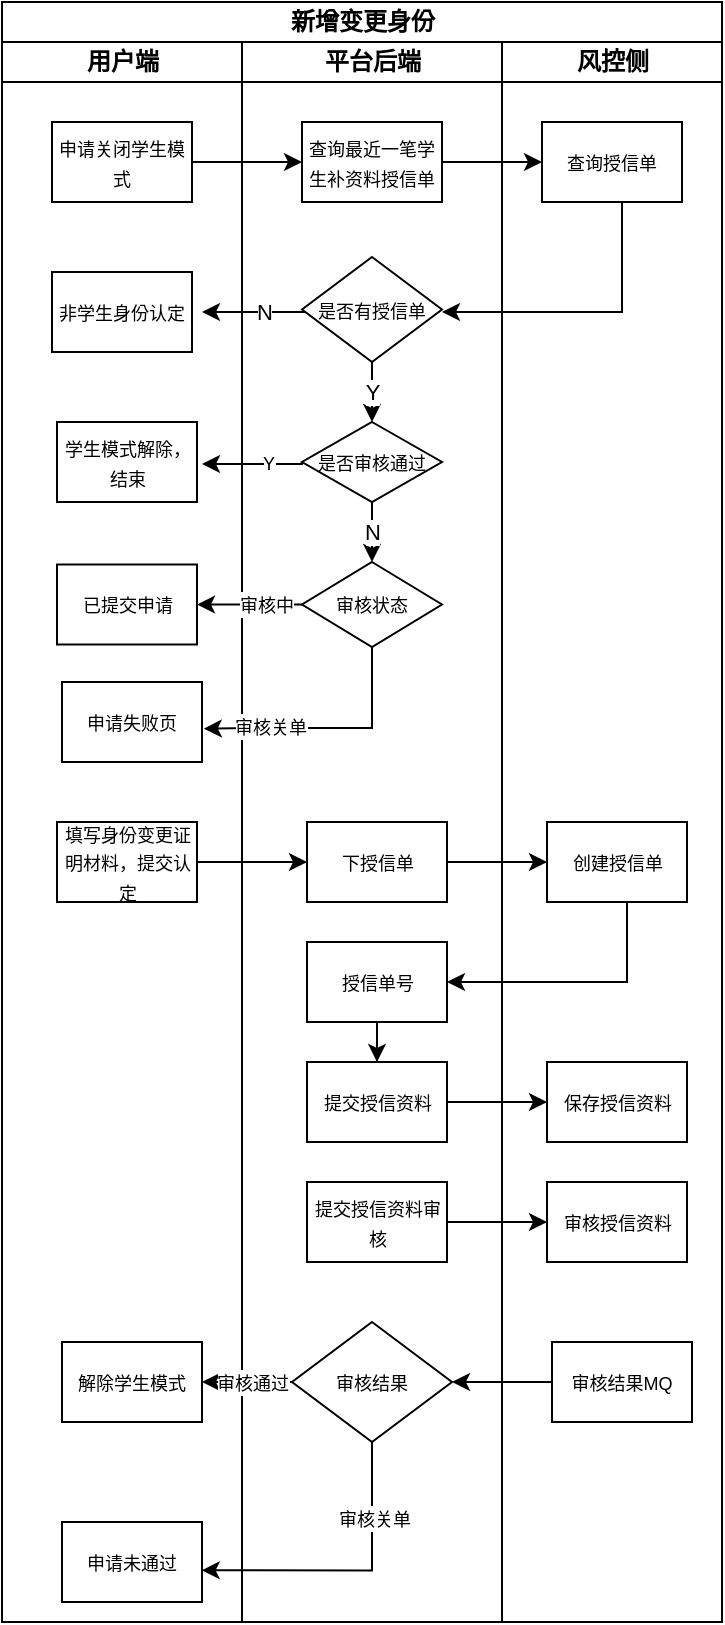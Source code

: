<mxfile version="14.1.2" type="github" pages="3">
  <diagram id="W_Dj9nNZkwWLm2G_5nTP" name="Page-1">
    <mxGraphModel dx="671" dy="360" grid="1" gridSize="10" guides="1" tooltips="1" connect="1" arrows="1" fold="1" page="1" pageScale="1" pageWidth="827" pageHeight="1169" math="0" shadow="0">
      <root>
        <mxCell id="0" />
        <mxCell id="1" parent="0" />
        <mxCell id="OQnmP0kCRPwSxv2MxFwa-1" value="新增变更身份" style="swimlane;html=1;childLayout=stackLayout;resizeParent=1;resizeParentMax=0;startSize=20;" vertex="1" parent="1">
          <mxGeometry x="240" y="110" width="360" height="810" as="geometry" />
        </mxCell>
        <mxCell id="OQnmP0kCRPwSxv2MxFwa-2" value="用户端" style="swimlane;html=1;startSize=20;" vertex="1" parent="OQnmP0kCRPwSxv2MxFwa-1">
          <mxGeometry y="20" width="120" height="790" as="geometry" />
        </mxCell>
        <mxCell id="OQnmP0kCRPwSxv2MxFwa-21" value="&lt;font style=&quot;font-size: 9px&quot;&gt;申请关闭学生模式&lt;/font&gt;" style="rounded=0;whiteSpace=wrap;html=1;" vertex="1" parent="OQnmP0kCRPwSxv2MxFwa-2">
          <mxGeometry x="25" y="40" width="70" height="40" as="geometry" />
        </mxCell>
        <mxCell id="OQnmP0kCRPwSxv2MxFwa-37" value="&lt;font style=&quot;font-size: 9px&quot;&gt;非学生身份认定&lt;/font&gt;" style="rounded=0;whiteSpace=wrap;html=1;" vertex="1" parent="OQnmP0kCRPwSxv2MxFwa-2">
          <mxGeometry x="25" y="115" width="70" height="40" as="geometry" />
        </mxCell>
        <mxCell id="OQnmP0kCRPwSxv2MxFwa-55" value="&lt;font style=&quot;font-size: 9px&quot;&gt;学生模式解除，结束&lt;/font&gt;" style="rounded=0;whiteSpace=wrap;html=1;" vertex="1" parent="OQnmP0kCRPwSxv2MxFwa-2">
          <mxGeometry x="27.5" y="190" width="70" height="40" as="geometry" />
        </mxCell>
        <mxCell id="2rFej8CpF_o4g2xXlgOk-32" value="&lt;font style=&quot;font-size: 9px&quot;&gt;填写身份变更证明材料，提交认定&lt;/font&gt;" style="rounded=0;whiteSpace=wrap;html=1;" vertex="1" parent="OQnmP0kCRPwSxv2MxFwa-2">
          <mxGeometry x="27.5" y="390" width="70" height="40" as="geometry" />
        </mxCell>
        <mxCell id="2rFej8CpF_o4g2xXlgOk-56" value="&lt;font style=&quot;font-size: 9px&quot;&gt;解除学生模式&lt;/font&gt;" style="rounded=0;whiteSpace=wrap;html=1;" vertex="1" parent="OQnmP0kCRPwSxv2MxFwa-2">
          <mxGeometry x="30" y="650" width="70" height="40" as="geometry" />
        </mxCell>
        <mxCell id="2rFej8CpF_o4g2xXlgOk-61" value="&lt;font style=&quot;font-size: 9px&quot;&gt;申请未通过&lt;/font&gt;" style="rounded=0;whiteSpace=wrap;html=1;" vertex="1" parent="OQnmP0kCRPwSxv2MxFwa-2">
          <mxGeometry x="30" y="740" width="70" height="40" as="geometry" />
        </mxCell>
        <mxCell id="QZ30OIEPRWM7B51yw_Vl-16" value="&lt;font style=&quot;font-size: 9px&quot;&gt;已提交申请&lt;/font&gt;" style="rounded=0;whiteSpace=wrap;html=1;" vertex="1" parent="OQnmP0kCRPwSxv2MxFwa-2">
          <mxGeometry x="27.5" y="261.25" width="70" height="40" as="geometry" />
        </mxCell>
        <mxCell id="QZ30OIEPRWM7B51yw_Vl-21" value="&lt;font style=&quot;font-size: 9px&quot;&gt;申请失败页&lt;/font&gt;" style="rounded=0;whiteSpace=wrap;html=1;" vertex="1" parent="OQnmP0kCRPwSxv2MxFwa-2">
          <mxGeometry x="30" y="320" width="70" height="40" as="geometry" />
        </mxCell>
        <mxCell id="2rFej8CpF_o4g2xXlgOk-45" style="edgeStyle=orthogonalEdgeStyle;rounded=0;orthogonalLoop=1;jettySize=auto;html=1;exitX=1;exitY=0.5;exitDx=0;exitDy=0;entryX=0;entryY=0.5;entryDx=0;entryDy=0;" edge="1" parent="OQnmP0kCRPwSxv2MxFwa-1" source="2rFej8CpF_o4g2xXlgOk-42" target="2rFej8CpF_o4g2xXlgOk-44">
          <mxGeometry relative="1" as="geometry" />
        </mxCell>
        <mxCell id="2rFej8CpF_o4g2xXlgOk-41" style="edgeStyle=orthogonalEdgeStyle;rounded=0;orthogonalLoop=1;jettySize=auto;html=1;entryX=1;entryY=0.5;entryDx=0;entryDy=0;" edge="1" parent="OQnmP0kCRPwSxv2MxFwa-1" source="2rFej8CpF_o4g2xXlgOk-35" target="2rFej8CpF_o4g2xXlgOk-39">
          <mxGeometry relative="1" as="geometry">
            <Array as="points">
              <mxPoint x="312.5" y="490" />
            </Array>
          </mxGeometry>
        </mxCell>
        <mxCell id="2rFej8CpF_o4g2xXlgOk-36" style="edgeStyle=orthogonalEdgeStyle;rounded=0;orthogonalLoop=1;jettySize=auto;html=1;entryX=0;entryY=0.5;entryDx=0;entryDy=0;" edge="1" parent="OQnmP0kCRPwSxv2MxFwa-1" source="2rFej8CpF_o4g2xXlgOk-33" target="2rFej8CpF_o4g2xXlgOk-35">
          <mxGeometry relative="1" as="geometry" />
        </mxCell>
        <mxCell id="2rFej8CpF_o4g2xXlgOk-34" style="edgeStyle=orthogonalEdgeStyle;rounded=0;orthogonalLoop=1;jettySize=auto;html=1;entryX=0;entryY=0.5;entryDx=0;entryDy=0;" edge="1" parent="OQnmP0kCRPwSxv2MxFwa-1" source="2rFej8CpF_o4g2xXlgOk-32" target="2rFej8CpF_o4g2xXlgOk-33">
          <mxGeometry relative="1" as="geometry" />
        </mxCell>
        <mxCell id="OQnmP0kCRPwSxv2MxFwa-3" value="平台后端" style="swimlane;html=1;startSize=20;" vertex="1" parent="OQnmP0kCRPwSxv2MxFwa-1">
          <mxGeometry x="120" y="20" width="130" height="790" as="geometry" />
        </mxCell>
        <mxCell id="OQnmP0kCRPwSxv2MxFwa-44" value="&lt;font style=&quot;font-size: 9px&quot;&gt;查询最近一笔学生补资料授信单&lt;/font&gt;" style="rounded=0;whiteSpace=wrap;html=1;" vertex="1" parent="OQnmP0kCRPwSxv2MxFwa-3">
          <mxGeometry x="30" y="40" width="70" height="40" as="geometry" />
        </mxCell>
        <mxCell id="2rFej8CpF_o4g2xXlgOk-23" value="&lt;font style=&quot;font-size: 9px&quot;&gt;是否有授信单&lt;/font&gt;" style="rhombus;whiteSpace=wrap;html=1;strokeWidth=1;" vertex="1" parent="OQnmP0kCRPwSxv2MxFwa-3">
          <mxGeometry x="30" y="107.5" width="70" height="52.5" as="geometry" />
        </mxCell>
        <mxCell id="2rFej8CpF_o4g2xXlgOk-33" value="&lt;font style=&quot;font-size: 9px&quot;&gt;下授信单&lt;/font&gt;" style="rounded=0;whiteSpace=wrap;html=1;" vertex="1" parent="OQnmP0kCRPwSxv2MxFwa-3">
          <mxGeometry x="32.5" y="390" width="70" height="40" as="geometry" />
        </mxCell>
        <mxCell id="2rFej8CpF_o4g2xXlgOk-43" style="edgeStyle=orthogonalEdgeStyle;rounded=0;orthogonalLoop=1;jettySize=auto;html=1;entryX=0.5;entryY=0;entryDx=0;entryDy=0;" edge="1" parent="OQnmP0kCRPwSxv2MxFwa-3" source="2rFej8CpF_o4g2xXlgOk-39" target="2rFej8CpF_o4g2xXlgOk-42">
          <mxGeometry relative="1" as="geometry" />
        </mxCell>
        <mxCell id="2rFej8CpF_o4g2xXlgOk-39" value="&lt;font style=&quot;font-size: 9px&quot;&gt;授信单号&lt;/font&gt;" style="rounded=0;whiteSpace=wrap;html=1;" vertex="1" parent="OQnmP0kCRPwSxv2MxFwa-3">
          <mxGeometry x="32.5" y="450" width="70" height="40" as="geometry" />
        </mxCell>
        <mxCell id="2rFej8CpF_o4g2xXlgOk-42" value="&lt;font style=&quot;font-size: 9px&quot;&gt;提交授信资料&lt;/font&gt;" style="rounded=0;whiteSpace=wrap;html=1;" vertex="1" parent="OQnmP0kCRPwSxv2MxFwa-3">
          <mxGeometry x="32.5" y="510" width="70" height="40" as="geometry" />
        </mxCell>
        <mxCell id="2rFej8CpF_o4g2xXlgOk-54" value="&lt;font style=&quot;font-size: 9px&quot;&gt;审核结果&lt;/font&gt;" style="rhombus;whiteSpace=wrap;html=1;strokeWidth=1;" vertex="1" parent="OQnmP0kCRPwSxv2MxFwa-3">
          <mxGeometry x="25" y="640" width="80" height="60" as="geometry" />
        </mxCell>
        <mxCell id="8J0Oe0fYPo_bHnJAty6v-1" value="&lt;font style=&quot;font-size: 9px&quot;&gt;提交授信资料审核&lt;/font&gt;" style="rounded=0;whiteSpace=wrap;html=1;" vertex="1" parent="OQnmP0kCRPwSxv2MxFwa-3">
          <mxGeometry x="32.5" y="570" width="70" height="40" as="geometry" />
        </mxCell>
        <mxCell id="QZ30OIEPRWM7B51yw_Vl-15" value="N" style="edgeStyle=orthogonalEdgeStyle;rounded=0;orthogonalLoop=1;jettySize=auto;html=1;entryX=0.5;entryY=0;entryDx=0;entryDy=0;" edge="1" parent="OQnmP0kCRPwSxv2MxFwa-3" source="QZ30OIEPRWM7B51yw_Vl-5" target="QZ30OIEPRWM7B51yw_Vl-14">
          <mxGeometry relative="1" as="geometry" />
        </mxCell>
        <mxCell id="QZ30OIEPRWM7B51yw_Vl-5" value="&lt;font style=&quot;font-size: 9px&quot;&gt;是否审核通过&lt;/font&gt;" style="rhombus;whiteSpace=wrap;html=1;strokeWidth=1;" vertex="1" parent="OQnmP0kCRPwSxv2MxFwa-3">
          <mxGeometry x="30" y="190" width="70" height="40" as="geometry" />
        </mxCell>
        <mxCell id="QZ30OIEPRWM7B51yw_Vl-6" value="Y" style="edgeStyle=orthogonalEdgeStyle;rounded=0;orthogonalLoop=1;jettySize=auto;html=1;exitX=0.5;exitY=1;exitDx=0;exitDy=0;entryX=0.5;entryY=0;entryDx=0;entryDy=0;" edge="1" parent="OQnmP0kCRPwSxv2MxFwa-3" source="2rFej8CpF_o4g2xXlgOk-23" target="QZ30OIEPRWM7B51yw_Vl-5">
          <mxGeometry relative="1" as="geometry">
            <mxPoint x="65.19" y="180" as="targetPoint" />
          </mxGeometry>
        </mxCell>
        <mxCell id="QZ30OIEPRWM7B51yw_Vl-14" value="&lt;font style=&quot;font-size: 9px&quot;&gt;审核状态&lt;/font&gt;" style="rhombus;whiteSpace=wrap;html=1;strokeWidth=1;" vertex="1" parent="OQnmP0kCRPwSxv2MxFwa-3">
          <mxGeometry x="30" y="260" width="70" height="42.5" as="geometry" />
        </mxCell>
        <mxCell id="2rFej8CpF_o4g2xXlgOk-62" style="edgeStyle=orthogonalEdgeStyle;rounded=0;orthogonalLoop=1;jettySize=auto;html=1;exitX=0.5;exitY=1;exitDx=0;exitDy=0;entryX=0.998;entryY=0.604;entryDx=0;entryDy=0;entryPerimeter=0;" edge="1" parent="OQnmP0kCRPwSxv2MxFwa-1" source="2rFej8CpF_o4g2xXlgOk-54" target="2rFej8CpF_o4g2xXlgOk-61">
          <mxGeometry relative="1" as="geometry" />
        </mxCell>
        <mxCell id="2rFej8CpF_o4g2xXlgOk-63" value="&lt;font style=&quot;font-size: 9px&quot;&gt;审核关单&lt;/font&gt;" style="edgeLabel;html=1;align=center;verticalAlign=middle;resizable=0;points=[];" vertex="1" connectable="0" parent="2rFej8CpF_o4g2xXlgOk-62">
          <mxGeometry x="-0.493" y="1" relative="1" as="geometry">
            <mxPoint as="offset" />
          </mxGeometry>
        </mxCell>
        <mxCell id="2rFej8CpF_o4g2xXlgOk-57" style="edgeStyle=orthogonalEdgeStyle;rounded=0;orthogonalLoop=1;jettySize=auto;html=1;exitX=0;exitY=0.5;exitDx=0;exitDy=0;entryX=1;entryY=0.5;entryDx=0;entryDy=0;" edge="1" parent="OQnmP0kCRPwSxv2MxFwa-1" source="2rFej8CpF_o4g2xXlgOk-54" target="2rFej8CpF_o4g2xXlgOk-56">
          <mxGeometry relative="1" as="geometry">
            <Array as="points">
              <mxPoint x="135" y="690" />
              <mxPoint x="135" y="690" />
            </Array>
          </mxGeometry>
        </mxCell>
        <mxCell id="2rFej8CpF_o4g2xXlgOk-67" value="&lt;font style=&quot;font-size: 9px&quot;&gt;审核通过&lt;/font&gt;" style="edgeLabel;html=1;align=center;verticalAlign=middle;resizable=0;points=[];" vertex="1" connectable="0" parent="2rFej8CpF_o4g2xXlgOk-57">
          <mxGeometry x="0.295" y="-1" relative="1" as="geometry">
            <mxPoint x="9.14" y="0.99" as="offset" />
          </mxGeometry>
        </mxCell>
        <mxCell id="2rFej8CpF_o4g2xXlgOk-55" style="edgeStyle=orthogonalEdgeStyle;rounded=0;orthogonalLoop=1;jettySize=auto;html=1;entryX=1;entryY=0.5;entryDx=0;entryDy=0;" edge="1" parent="OQnmP0kCRPwSxv2MxFwa-1" source="2rFej8CpF_o4g2xXlgOk-53" target="2rFej8CpF_o4g2xXlgOk-54">
          <mxGeometry relative="1" as="geometry" />
        </mxCell>
        <mxCell id="8J0Oe0fYPo_bHnJAty6v-2" style="edgeStyle=orthogonalEdgeStyle;rounded=0;orthogonalLoop=1;jettySize=auto;html=1;entryX=0;entryY=0.5;entryDx=0;entryDy=0;" edge="1" parent="OQnmP0kCRPwSxv2MxFwa-1" source="8J0Oe0fYPo_bHnJAty6v-1" target="yN8HBmnH3EgYkzzYFDji-1">
          <mxGeometry relative="1" as="geometry" />
        </mxCell>
        <mxCell id="OQnmP0kCRPwSxv2MxFwa-4" value="风控侧" style="swimlane;html=1;startSize=20;strokeWidth=1;" vertex="1" parent="OQnmP0kCRPwSxv2MxFwa-1">
          <mxGeometry x="250" y="20" width="110" height="790" as="geometry">
            <mxRectangle x="250" y="20" width="30" height="480" as="alternateBounds" />
          </mxGeometry>
        </mxCell>
        <mxCell id="2rFej8CpF_o4g2xXlgOk-18" value="&lt;font style=&quot;font-size: 9px&quot;&gt;查询授信单&lt;/font&gt;" style="rounded=0;whiteSpace=wrap;html=1;" vertex="1" parent="OQnmP0kCRPwSxv2MxFwa-4">
          <mxGeometry x="20" y="40" width="70" height="40" as="geometry" />
        </mxCell>
        <mxCell id="2rFej8CpF_o4g2xXlgOk-35" value="&lt;font style=&quot;font-size: 9px&quot;&gt;创建授信单&lt;/font&gt;" style="rounded=0;whiteSpace=wrap;html=1;" vertex="1" parent="OQnmP0kCRPwSxv2MxFwa-4">
          <mxGeometry x="22.5" y="390" width="70" height="40" as="geometry" />
        </mxCell>
        <mxCell id="2rFej8CpF_o4g2xXlgOk-44" value="&lt;font style=&quot;font-size: 9px&quot;&gt;保存授信资料&lt;/font&gt;" style="rounded=0;whiteSpace=wrap;html=1;" vertex="1" parent="OQnmP0kCRPwSxv2MxFwa-4">
          <mxGeometry x="22.5" y="510" width="70" height="40" as="geometry" />
        </mxCell>
        <mxCell id="2rFej8CpF_o4g2xXlgOk-53" value="&lt;font style=&quot;font-size: 9px&quot;&gt;审核结果MQ&lt;/font&gt;" style="rounded=0;whiteSpace=wrap;html=1;" vertex="1" parent="OQnmP0kCRPwSxv2MxFwa-4">
          <mxGeometry x="25" y="650" width="70" height="40" as="geometry" />
        </mxCell>
        <mxCell id="yN8HBmnH3EgYkzzYFDji-1" value="&lt;font style=&quot;font-size: 9px&quot;&gt;审核授信资料&lt;/font&gt;" style="rounded=0;whiteSpace=wrap;html=1;" vertex="1" parent="OQnmP0kCRPwSxv2MxFwa-4">
          <mxGeometry x="22.5" y="570" width="70" height="40" as="geometry" />
        </mxCell>
        <mxCell id="2rFej8CpF_o4g2xXlgOk-19" style="edgeStyle=orthogonalEdgeStyle;rounded=0;orthogonalLoop=1;jettySize=auto;html=1;entryX=0;entryY=0.5;entryDx=0;entryDy=0;" edge="1" parent="OQnmP0kCRPwSxv2MxFwa-1" source="OQnmP0kCRPwSxv2MxFwa-21" target="OQnmP0kCRPwSxv2MxFwa-44">
          <mxGeometry relative="1" as="geometry" />
        </mxCell>
        <mxCell id="2rFej8CpF_o4g2xXlgOk-20" style="edgeStyle=orthogonalEdgeStyle;rounded=0;orthogonalLoop=1;jettySize=auto;html=1;entryX=0;entryY=0.5;entryDx=0;entryDy=0;" edge="1" parent="OQnmP0kCRPwSxv2MxFwa-1" source="OQnmP0kCRPwSxv2MxFwa-44" target="2rFej8CpF_o4g2xXlgOk-18">
          <mxGeometry relative="1" as="geometry" />
        </mxCell>
        <mxCell id="2rFej8CpF_o4g2xXlgOk-22" style="edgeStyle=orthogonalEdgeStyle;rounded=0;orthogonalLoop=1;jettySize=auto;html=1;entryX=1;entryY=0.5;entryDx=0;entryDy=0;" edge="1" parent="OQnmP0kCRPwSxv2MxFwa-1" source="2rFej8CpF_o4g2xXlgOk-18">
          <mxGeometry relative="1" as="geometry">
            <mxPoint x="220" y="155" as="targetPoint" />
            <Array as="points">
              <mxPoint x="310" y="155" />
            </Array>
          </mxGeometry>
        </mxCell>
        <mxCell id="2rFej8CpF_o4g2xXlgOk-24" style="edgeStyle=orthogonalEdgeStyle;rounded=0;orthogonalLoop=1;jettySize=auto;html=1;" edge="1" parent="OQnmP0kCRPwSxv2MxFwa-1" source="2rFej8CpF_o4g2xXlgOk-23">
          <mxGeometry relative="1" as="geometry">
            <mxPoint x="100" y="155" as="targetPoint" />
            <Array as="points">
              <mxPoint x="140" y="155" />
              <mxPoint x="140" y="155" />
            </Array>
          </mxGeometry>
        </mxCell>
        <mxCell id="2rFej8CpF_o4g2xXlgOk-25" value="N" style="edgeLabel;html=1;align=center;verticalAlign=middle;resizable=0;points=[];" vertex="1" connectable="0" parent="2rFej8CpF_o4g2xXlgOk-24">
          <mxGeometry x="0.749" relative="1" as="geometry">
            <mxPoint x="24" as="offset" />
          </mxGeometry>
        </mxCell>
        <mxCell id="QZ30OIEPRWM7B51yw_Vl-7" style="edgeStyle=orthogonalEdgeStyle;rounded=0;orthogonalLoop=1;jettySize=auto;html=1;exitX=0;exitY=0.5;exitDx=0;exitDy=0;" edge="1" parent="OQnmP0kCRPwSxv2MxFwa-1" source="QZ30OIEPRWM7B51yw_Vl-5">
          <mxGeometry relative="1" as="geometry">
            <mxPoint x="100" y="231" as="targetPoint" />
            <Array as="points">
              <mxPoint x="100" y="231" />
            </Array>
          </mxGeometry>
        </mxCell>
        <mxCell id="QZ30OIEPRWM7B51yw_Vl-8" value="&lt;font style=&quot;font-size: 9px&quot;&gt;Y&lt;/font&gt;" style="edgeLabel;html=1;align=center;verticalAlign=middle;resizable=0;points=[];" vertex="1" connectable="0" parent="QZ30OIEPRWM7B51yw_Vl-7">
          <mxGeometry x="-0.19" y="-1" relative="1" as="geometry">
            <mxPoint x="2" as="offset" />
          </mxGeometry>
        </mxCell>
        <mxCell id="QZ30OIEPRWM7B51yw_Vl-23" style="edgeStyle=orthogonalEdgeStyle;rounded=0;orthogonalLoop=1;jettySize=auto;html=1;entryX=1.013;entryY=0.583;entryDx=0;entryDy=0;entryPerimeter=0;" edge="1" parent="OQnmP0kCRPwSxv2MxFwa-1" source="QZ30OIEPRWM7B51yw_Vl-14" target="QZ30OIEPRWM7B51yw_Vl-21">
          <mxGeometry relative="1" as="geometry">
            <Array as="points">
              <mxPoint x="185" y="363" />
              <mxPoint x="125" y="363" />
            </Array>
          </mxGeometry>
        </mxCell>
        <mxCell id="QZ30OIEPRWM7B51yw_Vl-25" value="&lt;font style=&quot;font-size: 9px&quot;&gt;审核关单&lt;/font&gt;" style="edgeLabel;html=1;align=center;verticalAlign=middle;resizable=0;points=[];" vertex="1" connectable="0" parent="QZ30OIEPRWM7B51yw_Vl-23">
          <mxGeometry x="0.465" y="-1" relative="1" as="geometry">
            <mxPoint as="offset" />
          </mxGeometry>
        </mxCell>
        <mxCell id="QZ30OIEPRWM7B51yw_Vl-17" style="edgeStyle=orthogonalEdgeStyle;rounded=0;orthogonalLoop=1;jettySize=auto;html=1;" edge="1" parent="OQnmP0kCRPwSxv2MxFwa-1" source="QZ30OIEPRWM7B51yw_Vl-14" target="QZ30OIEPRWM7B51yw_Vl-16">
          <mxGeometry relative="1" as="geometry">
            <mxPoint x="110.0" y="301.25" as="targetPoint" />
          </mxGeometry>
        </mxCell>
        <mxCell id="QZ30OIEPRWM7B51yw_Vl-24" value="&lt;font style=&quot;font-size: 9px&quot;&gt;审核中&lt;/font&gt;" style="edgeLabel;html=1;align=center;verticalAlign=middle;resizable=0;points=[];" vertex="1" connectable="0" parent="QZ30OIEPRWM7B51yw_Vl-17">
          <mxGeometry x="-0.291" y="-1" relative="1" as="geometry">
            <mxPoint as="offset" />
          </mxGeometry>
        </mxCell>
      </root>
    </mxGraphModel>
  </diagram>
  <diagram id="RARfMDcIKTqn8weSq-No" name="Page-2">
    <mxGraphModel dx="1410" dy="757" grid="1" gridSize="10" guides="1" tooltips="1" connect="1" arrows="1" fold="1" page="1" pageScale="1" pageWidth="827" pageHeight="1169" math="0" shadow="0">
      <root>
        <mxCell id="jSNEwE42WxUrH2u1fMR9-0" />
        <mxCell id="jSNEwE42WxUrH2u1fMR9-1" parent="jSNEwE42WxUrH2u1fMR9-0" />
        <mxCell id="jSNEwE42WxUrH2u1fMR9-2" value="用户侧" style="ellipse;whiteSpace=wrap;html=1;" vertex="1" parent="jSNEwE42WxUrH2u1fMR9-1">
          <mxGeometry x="100" y="370" width="100" height="70" as="geometry" />
        </mxCell>
        <mxCell id="jSNEwE42WxUrH2u1fMR9-3" style="edgeStyle=orthogonalEdgeStyle;rounded=0;orthogonalLoop=1;jettySize=auto;html=1;exitX=1;exitY=0.5;exitDx=0;exitDy=0;" edge="1" parent="jSNEwE42WxUrH2u1fMR9-1" source="jSNEwE42WxUrH2u1fMR9-4">
          <mxGeometry relative="1" as="geometry">
            <mxPoint x="395" y="345" as="targetPoint" />
          </mxGeometry>
        </mxCell>
        <mxCell id="jSNEwE42WxUrH2u1fMR9-4" value="申请关闭学生模式" style="rounded=0;whiteSpace=wrap;html=1;" vertex="1" parent="jSNEwE42WxUrH2u1fMR9-1">
          <mxGeometry x="260" y="320" width="90" height="50" as="geometry" />
        </mxCell>
        <mxCell id="jSNEwE42WxUrH2u1fMR9-7" style="edgeStyle=orthogonalEdgeStyle;rounded=0;orthogonalLoop=1;jettySize=auto;html=1;entryX=0;entryY=0.5;entryDx=0;entryDy=0;" edge="1" parent="jSNEwE42WxUrH2u1fMR9-1" source="jSNEwE42WxUrH2u1fMR9-8" target="jSNEwE42WxUrH2u1fMR9-10">
          <mxGeometry relative="1" as="geometry" />
        </mxCell>
        <mxCell id="jSNEwE42WxUrH2u1fMR9-8" value="填写学籍信息及证明材料" style="rounded=0;whiteSpace=wrap;html=1;" vertex="1" parent="jSNEwE42WxUrH2u1fMR9-1">
          <mxGeometry x="400" y="320" width="90" height="50" as="geometry" />
        </mxCell>
        <mxCell id="jSNEwE42WxUrH2u1fMR9-9" style="edgeStyle=orthogonalEdgeStyle;rounded=0;orthogonalLoop=1;jettySize=auto;html=1;exitX=0.5;exitY=1;exitDx=0;exitDy=0;" edge="1" parent="jSNEwE42WxUrH2u1fMR9-1" source="jSNEwE42WxUrH2u1fMR9-10" target="jSNEwE42WxUrH2u1fMR9-12">
          <mxGeometry relative="1" as="geometry">
            <Array as="points">
              <mxPoint x="605" y="400" />
              <mxPoint x="305" y="400" />
            </Array>
          </mxGeometry>
        </mxCell>
        <mxCell id="jSNEwE42WxUrH2u1fMR9-10" value="提交申请" style="rounded=0;whiteSpace=wrap;html=1;" vertex="1" parent="jSNEwE42WxUrH2u1fMR9-1">
          <mxGeometry x="560" y="320" width="90" height="50" as="geometry" />
        </mxCell>
        <mxCell id="jSNEwE42WxUrH2u1fMR9-11" style="edgeStyle=orthogonalEdgeStyle;rounded=0;orthogonalLoop=1;jettySize=auto;html=1;entryX=0;entryY=0.5;entryDx=0;entryDy=0;" edge="1" parent="jSNEwE42WxUrH2u1fMR9-1" source="jSNEwE42WxUrH2u1fMR9-12" target="jSNEwE42WxUrH2u1fMR9-13">
          <mxGeometry relative="1" as="geometry">
            <mxPoint x="390" y="465" as="targetPoint" />
          </mxGeometry>
        </mxCell>
        <mxCell id="jSNEwE42WxUrH2u1fMR9-12" value="审核成功" style="rounded=0;whiteSpace=wrap;html=1;" vertex="1" parent="jSNEwE42WxUrH2u1fMR9-1">
          <mxGeometry x="260" y="440" width="90" height="50" as="geometry" />
        </mxCell>
        <mxCell id="jSNEwE42WxUrH2u1fMR9-13" value="学生模式解除，恢复借款服务" style="rounded=0;whiteSpace=wrap;html=1;" vertex="1" parent="jSNEwE42WxUrH2u1fMR9-1">
          <mxGeometry x="400" y="440" width="90" height="50" as="geometry" />
        </mxCell>
      </root>
    </mxGraphModel>
  </diagram>
  <diagram id="viDw-k5CjjoOxwAPkKDC" name="Page-3">
    <mxGraphModel dx="1410" dy="757" grid="1" gridSize="10" guides="1" tooltips="1" connect="1" arrows="1" fold="1" page="1" pageScale="1" pageWidth="827" pageHeight="1169" math="0" shadow="0">
      <root>
        <mxCell id="9HloxonVWupvM9mm3ejn-0" />
        <mxCell id="9HloxonVWupvM9mm3ejn-1" parent="9HloxonVWupvM9mm3ejn-0" />
        <mxCell id="9HloxonVWupvM9mm3ejn-15" value="Pool" style="swimlane;html=1;childLayout=stackLayout;resizeParent=1;resizeParentMax=0;startSize=20;strokeWidth=1;" vertex="1" parent="9HloxonVWupvM9mm3ejn-1">
          <mxGeometry x="190" y="105" width="360" height="480" as="geometry">
            <mxRectangle x="190" y="105" width="60" height="20" as="alternateBounds" />
          </mxGeometry>
        </mxCell>
        <mxCell id="9HloxonVWupvM9mm3ejn-16" value="Lane 1" style="swimlane;html=1;startSize=20;" vertex="1" parent="9HloxonVWupvM9mm3ejn-15">
          <mxGeometry y="20" width="120" height="460" as="geometry" />
        </mxCell>
        <mxCell id="9HloxonVWupvM9mm3ejn-17" value="Lane 2" style="swimlane;html=1;startSize=20;" vertex="1" parent="9HloxonVWupvM9mm3ejn-15">
          <mxGeometry x="120" y="20" width="120" height="460" as="geometry" />
        </mxCell>
        <mxCell id="9HloxonVWupvM9mm3ejn-18" value="Lane 3" style="swimlane;html=1;startSize=20;" vertex="1" parent="9HloxonVWupvM9mm3ejn-15">
          <mxGeometry x="240" y="20" width="120" height="460" as="geometry" />
        </mxCell>
        <mxCell id="9HloxonVWupvM9mm3ejn-20" value="Lane 3" style="swimlane;html=1;startSize=20;" vertex="1" parent="9HloxonVWupvM9mm3ejn-1">
          <mxGeometry x="430" y="125" width="120" height="460" as="geometry" />
        </mxCell>
      </root>
    </mxGraphModel>
  </diagram>
</mxfile>
